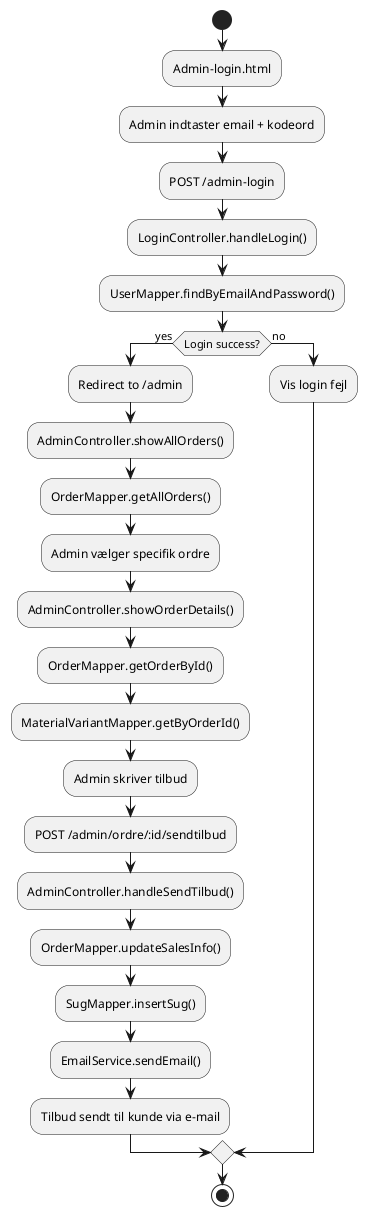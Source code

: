@startuml
skinparam monochrome true
skinparam shadowing false
left to right direction
title Fog Order System Flow

start
:frontPage.html;

:Formular 1 - Kundeoplysninger;
:POST /formular1;
:CustomerController.handleFormular1();

:Formular 2 - Materialevalg og SVG;
:POST /formular2;
:CustomerController.handleFormular2();
:OrderMapper.insertOrder();
:MaterialVariantMapper.insertVariant();
:BillOfMaterialsMapper.insertBom();

:Ordre gemt i systemet;
stop

== Admin-login flow ==
@startuml
start
:Admin-login.html;
:Admin indtaster email + kodeord;
:POST /admin-login;
:LoginController.handleLogin();
:UserMapper.findByEmailAndPassword();

if (Login success?) then (yes)
  :Redirect to /admin;
  :AdminController.showAllOrders();
  :OrderMapper.getAllOrders();

  :Admin vælger specifik ordre;
  :AdminController.showOrderDetails();
  :OrderMapper.getOrderById();
  :MaterialVariantMapper.getByOrderId();

  :Admin skriver tilbud;
  :POST /admin/ordre/:id/sendtilbud;
  :AdminController.handleSendTilbud();
  :OrderMapper.updateSalesInfo();
  :SugMapper.insertSug();
  :EmailService.sendEmail();
  :Tilbud sendt til kunde via e-mail;
else (no)
  :Vis login fejl;
endif

stop
@enduml

hej